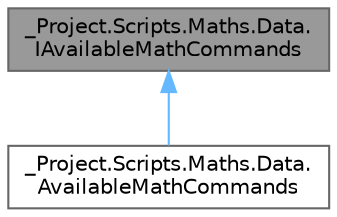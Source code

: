 digraph "_Project.Scripts.Maths.Data.IAvailableMathCommands"
{
 // LATEX_PDF_SIZE
  bgcolor="transparent";
  edge [fontname=Helvetica,fontsize=10,labelfontname=Helvetica,labelfontsize=10];
  node [fontname=Helvetica,fontsize=10,shape=box,height=0.2,width=0.4];
  Node1 [id="Node000001",label="_Project.Scripts.Maths.Data.\lIAvailableMathCommands",height=0.2,width=0.4,color="gray40", fillcolor="grey60", style="filled", fontcolor="black",tooltip="Интерфейс коллекции доступных математических выражений"];
  Node1 -> Node2 [id="edge1_Node000001_Node000002",dir="back",color="steelblue1",style="solid",tooltip=" "];
  Node2 [id="Node000002",label="_Project.Scripts.Maths.Data.\lAvailableMathCommands",height=0.2,width=0.4,color="gray40", fillcolor="white", style="filled",URL="$class___project_1_1_scripts_1_1_maths_1_1_data_1_1_available_math_commands.html",tooltip="Класс-коллекция доступных математических команд"];
}
